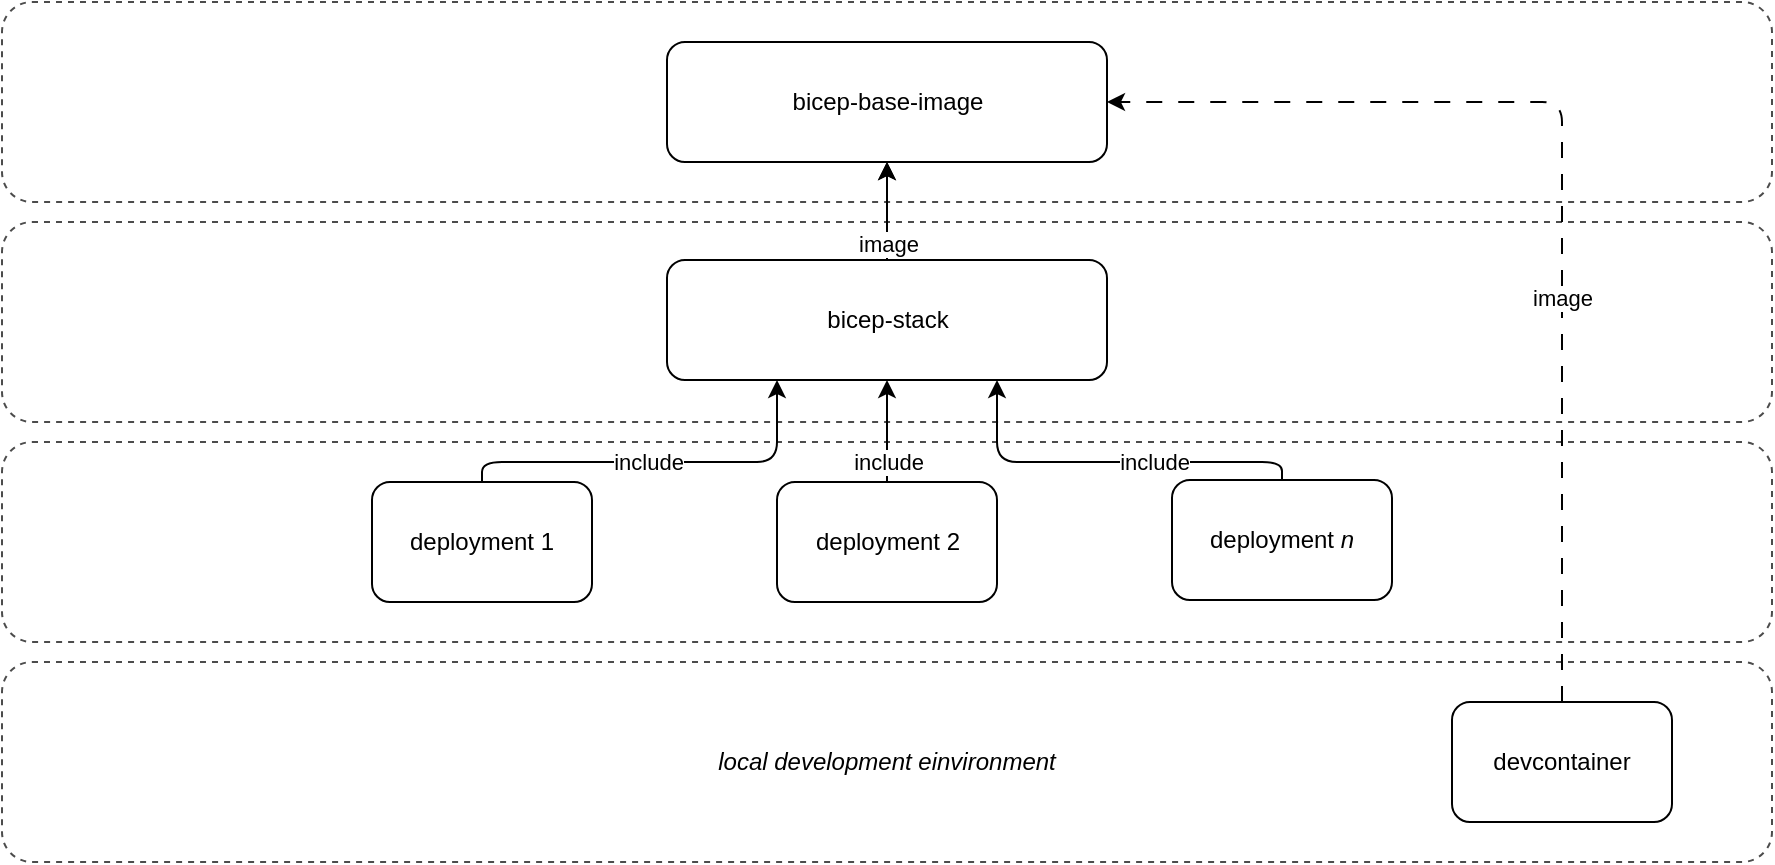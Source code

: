 <mxfile version="27.1.6" pages="3">
  <diagram id="INa1oeCGx6IkDpZqn9pY" name="stack">
    <mxGraphModel dx="3009" dy="1163" grid="1" gridSize="10" guides="1" tooltips="1" connect="1" arrows="1" fold="1" page="1" pageScale="1" pageWidth="827" pageHeight="1169" math="0" shadow="0">
      <root>
        <mxCell id="0" />
        <mxCell id="1" parent="0" />
        <mxCell id="K7j2yBrOEj_I1zInGum3-3" value="" style="edgeStyle=orthogonalEdgeStyle;rounded=0;orthogonalLoop=1;jettySize=auto;html=1;" edge="1" parent="1" source="fan_LsCEkvDjQkuRT088-3" target="fan_LsCEkvDjQkuRT088-1">
          <mxGeometry relative="1" as="geometry" />
        </mxCell>
        <mxCell id="Is1GMU5wEq7POQT0-QTG-9" value="&lt;i&gt;local development einvironment&lt;/i&gt;" style="rounded=1;whiteSpace=wrap;html=1;fillColor=none;dashed=1;opacity=70;" parent="1" vertex="1">
          <mxGeometry x="-145" y="410" width="885" height="100" as="geometry" />
        </mxCell>
        <mxCell id="Is1GMU5wEq7POQT0-QTG-6" value="" style="rounded=1;whiteSpace=wrap;html=1;fillColor=none;dashed=1;opacity=70;" parent="1" vertex="1">
          <mxGeometry x="-145" y="80" width="885" height="100" as="geometry" />
        </mxCell>
        <mxCell id="Is1GMU5wEq7POQT0-QTG-7" value="" style="rounded=1;whiteSpace=wrap;html=1;fillColor=none;dashed=1;opacity=70;" parent="1" vertex="1">
          <mxGeometry x="-145" y="190" width="885" height="100" as="geometry" />
        </mxCell>
        <mxCell id="Is1GMU5wEq7POQT0-QTG-8" value="" style="rounded=1;whiteSpace=wrap;html=1;fillColor=none;dashed=1;opacity=70;" parent="1" vertex="1">
          <mxGeometry x="-145" y="300" width="885" height="100" as="geometry" />
        </mxCell>
        <mxCell id="fan_LsCEkvDjQkuRT088-1" value="bicep-base-image" style="rounded=1;whiteSpace=wrap;html=1;" parent="1" vertex="1">
          <mxGeometry x="187.5" y="100" width="220" height="60" as="geometry" />
        </mxCell>
        <mxCell id="fan_LsCEkvDjQkuRT088-2" value="" style="shape=image;verticalLabelPosition=bottom;labelBackgroundColor=default;verticalAlign=top;aspect=fixed;imageAspect=0;image=https://static-00.iconduck.com/assets.00/docker-icon-1024x876-69aqwp3k.png;" parent="1" vertex="1">
          <mxGeometry x="-115.08" y="104.26" width="60.16" height="51.47" as="geometry" />
        </mxCell>
        <mxCell id="nk_0Vmsc4UEk0oq6CmW--5" value="" style="edgeStyle=orthogonalEdgeStyle;rounded=0;orthogonalLoop=1;jettySize=auto;html=1;" parent="1" source="fan_LsCEkvDjQkuRT088-3" target="fan_LsCEkvDjQkuRT088-1" edge="1">
          <mxGeometry relative="1" as="geometry" />
        </mxCell>
        <mxCell id="fgeE1z4mcF0riqID_mbg-6" value="image" style="edgeLabel;html=1;align=center;verticalAlign=middle;resizable=0;points=[];labelBackgroundColor=default;fontFamily=Helvetica;fontSize=11;fontColor=default;fillColor=none;gradientColor=none;" parent="nk_0Vmsc4UEk0oq6CmW--5" vertex="1" connectable="0">
          <mxGeometry x="0.01" y="-1" relative="1" as="geometry">
            <mxPoint x="-1" y="16" as="offset" />
          </mxGeometry>
        </mxCell>
        <mxCell id="fan_LsCEkvDjQkuRT088-3" value="bicep-stack" style="rounded=1;whiteSpace=wrap;html=1;" parent="1" vertex="1">
          <mxGeometry x="187.5" y="209" width="220" height="60" as="geometry" />
        </mxCell>
        <mxCell id="nk_0Vmsc4UEk0oq6CmW--1" value="" style="shape=image;verticalLabelPosition=bottom;labelBackgroundColor=default;verticalAlign=top;aspect=fixed;imageAspect=0;image=https://gitlab.com/uploads/-/system/project/avatar/30472118/logo-extra-whitespace.png;" parent="1" vertex="1">
          <mxGeometry x="-117.5" y="206.5" width="65" height="65" as="geometry" />
        </mxCell>
        <mxCell id="nk_0Vmsc4UEk0oq6CmW--14" style="edgeStyle=orthogonalEdgeStyle;rounded=1;orthogonalLoop=1;jettySize=auto;html=1;entryX=0.25;entryY=1;entryDx=0;entryDy=0;strokeColor=default;curved=0;" parent="1" source="nk_0Vmsc4UEk0oq6CmW--6" target="fan_LsCEkvDjQkuRT088-3" edge="1">
          <mxGeometry relative="1" as="geometry">
            <Array as="points">
              <mxPoint x="95" y="310" />
              <mxPoint x="243" y="310" />
            </Array>
          </mxGeometry>
        </mxCell>
        <mxCell id="fgeE1z4mcF0riqID_mbg-4" value="include" style="edgeLabel;html=1;align=center;verticalAlign=middle;resizable=0;points=[];" parent="nk_0Vmsc4UEk0oq6CmW--14" vertex="1" connectable="0">
          <mxGeometry x="-0.061" relative="1" as="geometry">
            <mxPoint as="offset" />
          </mxGeometry>
        </mxCell>
        <mxCell id="nk_0Vmsc4UEk0oq6CmW--6" value="deployment 1" style="rounded=1;whiteSpace=wrap;html=1;" parent="1" vertex="1">
          <mxGeometry x="40" y="320" width="110" height="60" as="geometry" />
        </mxCell>
        <mxCell id="nk_0Vmsc4UEk0oq6CmW--15" style="edgeStyle=orthogonalEdgeStyle;rounded=1;orthogonalLoop=1;jettySize=auto;html=1;entryX=0.5;entryY=1;entryDx=0;entryDy=0;strokeColor=default;curved=0;" parent="1" source="nk_0Vmsc4UEk0oq6CmW--9" target="fan_LsCEkvDjQkuRT088-3" edge="1">
          <mxGeometry relative="1" as="geometry" />
        </mxCell>
        <mxCell id="fgeE1z4mcF0riqID_mbg-3" value="include" style="edgeLabel;html=1;align=center;verticalAlign=middle;resizable=0;points=[];" parent="nk_0Vmsc4UEk0oq6CmW--15" vertex="1" connectable="0">
          <mxGeometry x="0.065" y="-1" relative="1" as="geometry">
            <mxPoint x="-1" y="17" as="offset" />
          </mxGeometry>
        </mxCell>
        <mxCell id="nk_0Vmsc4UEk0oq6CmW--9" value="deployment 2" style="rounded=1;whiteSpace=wrap;html=1;" parent="1" vertex="1">
          <mxGeometry x="242.5" y="320" width="110" height="60" as="geometry" />
        </mxCell>
        <mxCell id="nk_0Vmsc4UEk0oq6CmW--13" style="edgeStyle=orthogonalEdgeStyle;rounded=1;orthogonalLoop=1;jettySize=auto;html=1;entryX=0.75;entryY=1;entryDx=0;entryDy=0;strokeColor=default;curved=0;" parent="1" source="nk_0Vmsc4UEk0oq6CmW--11" target="fan_LsCEkvDjQkuRT088-3" edge="1">
          <mxGeometry relative="1" as="geometry">
            <Array as="points">
              <mxPoint x="495" y="310" />
              <mxPoint x="353" y="310" />
            </Array>
          </mxGeometry>
        </mxCell>
        <mxCell id="fgeE1z4mcF0riqID_mbg-5" value="include" style="edgeLabel;html=1;align=center;verticalAlign=middle;resizable=0;points=[];" parent="nk_0Vmsc4UEk0oq6CmW--13" vertex="1" connectable="0">
          <mxGeometry x="-0.242" relative="1" as="geometry">
            <mxPoint as="offset" />
          </mxGeometry>
        </mxCell>
        <mxCell id="nk_0Vmsc4UEk0oq6CmW--11" value="deployment &lt;i&gt;n&lt;/i&gt;" style="rounded=1;whiteSpace=wrap;html=1;" parent="1" vertex="1">
          <mxGeometry x="440" y="319" width="110" height="60" as="geometry" />
        </mxCell>
        <mxCell id="Is1GMU5wEq7POQT0-QTG-1" value="" style="shape=image;verticalLabelPosition=bottom;labelBackgroundColor=default;verticalAlign=top;aspect=fixed;imageAspect=0;image=https://upload.wikimedia.org/wikipedia/commons/thumb/9/9a/Visual_Studio_Code_1.35_icon.svg/2048px-Visual_Studio_Code_1.35_icon.svg.png;" parent="1" vertex="1">
          <mxGeometry x="-105.0" y="440" width="40" height="40" as="geometry" />
        </mxCell>
        <mxCell id="Is1GMU5wEq7POQT0-QTG-3" style="edgeStyle=orthogonalEdgeStyle;rounded=1;orthogonalLoop=1;jettySize=auto;html=1;entryX=1;entryY=0.5;entryDx=0;entryDy=0;curved=0;exitX=0.5;exitY=0;exitDx=0;exitDy=0;dashed=1;dashPattern=8 8;" parent="1" source="Is1GMU5wEq7POQT0-QTG-2" target="fan_LsCEkvDjQkuRT088-1" edge="1">
          <mxGeometry relative="1" as="geometry" />
        </mxCell>
        <mxCell id="Is1GMU5wEq7POQT0-QTG-5" value="image" style="edgeLabel;html=1;align=center;verticalAlign=middle;resizable=0;points=[];" parent="Is1GMU5wEq7POQT0-QTG-3" vertex="1" connectable="0">
          <mxGeometry x="-0.244" y="-2" relative="1" as="geometry">
            <mxPoint x="-2" y="-3" as="offset" />
          </mxGeometry>
        </mxCell>
        <mxCell id="Is1GMU5wEq7POQT0-QTG-2" value="devcontainer" style="rounded=1;whiteSpace=wrap;html=1;" parent="1" vertex="1">
          <mxGeometry x="580" y="430" width="110" height="60" as="geometry" />
        </mxCell>
        <mxCell id="K7j2yBrOEj_I1zInGum3-1" value="" style="shape=image;verticalLabelPosition=bottom;labelBackgroundColor=default;verticalAlign=top;aspect=fixed;imageAspect=0;image=https://gitlab.com/uploads/-/system/project/avatar/30472118/logo-extra-whitespace.png;" vertex="1" parent="1">
          <mxGeometry x="-117.5" y="316.5" width="65" height="65" as="geometry" />
        </mxCell>
      </root>
    </mxGraphModel>
  </diagram>
  <diagram name="pipeline" id="oBOJPI8WT5u1TvHsaGbR">
    <mxGraphModel dx="1418" dy="756" grid="1" gridSize="10" guides="1" tooltips="1" connect="1" arrows="1" fold="1" page="1" pageScale="1" pageWidth="827" pageHeight="1169" math="0" shadow="0">
      <root>
        <mxCell id="0" />
        <mxCell id="1" parent="0" />
        <mxCell id="hW8EgmJHF-hAIjpgLk11-3" value="" style="rounded=1;whiteSpace=wrap;html=1;arcSize=12;" parent="1" vertex="1">
          <mxGeometry x="260" y="50" width="490" height="210" as="geometry" />
        </mxCell>
        <mxCell id="6" value="" style="rounded=1;whiteSpace=wrap;html=1;dashed=1;" parent="1" vertex="1">
          <mxGeometry x="395" y="60" width="120" height="190" as="geometry" />
        </mxCell>
        <mxCell id="hW8EgmJHF-hAIjpgLk11-25" value="" style="rounded=1;whiteSpace=wrap;html=1;dashed=1;" parent="1" vertex="1">
          <mxGeometry x="270" y="60" width="120" height="190" as="geometry" />
        </mxCell>
        <mxCell id="hW8EgmJHF-hAIjpgLk11-20" value="" style="rounded=1;whiteSpace=wrap;html=1;dashed=1;arcSize=8;" parent="1" vertex="1">
          <mxGeometry x="520" y="60" width="220" height="190" as="geometry" />
        </mxCell>
        <mxCell id="hW8EgmJHF-hAIjpgLk11-11" style="edgeStyle=orthogonalEdgeStyle;rounded=0;orthogonalLoop=1;jettySize=auto;html=1;endArrow=blockThin;endFill=1;" parent="1" source="UeYxYK3Cn5XbAIOpTatN-2" target="hW8EgmJHF-hAIjpgLk11-7" edge="1">
          <mxGeometry relative="1" as="geometry" />
        </mxCell>
        <mxCell id="UeYxYK3Cn5XbAIOpTatN-2" value="" style="shape=image;verticalLabelPosition=bottom;labelBackgroundColor=default;verticalAlign=top;aspect=fixed;imageAspect=0;image=https://gitlab.com/uploads/-/system/project/avatar/30472118/logo-extra-whitespace.png;" parent="1" vertex="1">
          <mxGeometry x="30" y="160" width="50" height="50" as="geometry" />
        </mxCell>
        <mxCell id="gM9HhOSeEY18I6hsgLa_-3" value="" style="shape=image;verticalLabelPosition=bottom;labelBackgroundColor=default;verticalAlign=top;aspect=fixed;imageAspect=0;image=https://upload.wikimedia.org/wikipedia/commons/thumb/f/fa/Microsoft_Azure.svg/2048px-Microsoft_Azure.svg.png;" parent="1" vertex="1">
          <mxGeometry x="890" y="160" width="50" height="50" as="geometry" />
        </mxCell>
        <mxCell id="hW8EgmJHF-hAIjpgLk11-1" style="edgeStyle=orthogonalEdgeStyle;rounded=0;orthogonalLoop=1;jettySize=auto;html=1;endArrow=blockThin;endFill=1;exitX=0.5;exitY=0;exitDx=0;exitDy=0;" parent="1" source="YW1inPbLGPEtHc-UeUeM-15" target="UeYxYK3Cn5XbAIOpTatN-2" edge="1">
          <mxGeometry relative="1" as="geometry" />
        </mxCell>
        <mxCell id="hW8EgmJHF-hAIjpgLk11-2" value="Push &lt;br&gt;Bicep &lt;br&gt;Code" style="edgeLabel;html=1;align=center;verticalAlign=middle;resizable=0;points=[];" parent="hW8EgmJHF-hAIjpgLk11-1" connectable="0" vertex="1">
          <mxGeometry x="0.084" y="1" relative="1" as="geometry">
            <mxPoint as="offset" />
          </mxGeometry>
        </mxCell>
        <mxCell id="Hc-8KjNSSpe0YUT5cz_B-1" value="Developer" style="shape=umlActor;verticalLabelPosition=bottom;verticalAlign=top;html=1;outlineConnect=0;" parent="1" vertex="1">
          <mxGeometry x="45" y="410" width="20" height="40" as="geometry" />
        </mxCell>
        <mxCell id="hW8EgmJHF-hAIjpgLk11-21" style="edgeStyle=orthogonalEdgeStyle;rounded=0;orthogonalLoop=1;jettySize=auto;html=1;endArrow=blockThin;endFill=1;" parent="1" source="hW8EgmJHF-hAIjpgLk11-7" target="2" edge="1">
          <mxGeometry relative="1" as="geometry" />
        </mxCell>
        <mxCell id="hW8EgmJHF-hAIjpgLk11-7" value="bicep-lint" style="rounded=1;whiteSpace=wrap;html=1;" parent="1" vertex="1">
          <mxGeometry x="290" y="170" width="80" height="30" as="geometry" />
        </mxCell>
        <mxCell id="hW8EgmJHF-hAIjpgLk11-8" value="bicep-build" style="rounded=1;whiteSpace=wrap;html=1;" parent="1" vertex="1">
          <mxGeometry x="290" y="209" width="80" height="30" as="geometry" />
        </mxCell>
        <mxCell id="hW8EgmJHF-hAIjpgLk11-23" style="edgeStyle=orthogonalEdgeStyle;rounded=0;orthogonalLoop=1;jettySize=auto;html=1;entryX=0;entryY=0.5;entryDx=0;entryDy=0;endArrow=blockThin;endFill=1;" parent="1" source="hW8EgmJHF-hAIjpgLk11-9" target="hW8EgmJHF-hAIjpgLk11-10" edge="1">
          <mxGeometry relative="1" as="geometry" />
        </mxCell>
        <mxCell id="hW8EgmJHF-hAIjpgLk11-9" value="deploy-test" style="rounded=1;whiteSpace=wrap;html=1;" parent="1" vertex="1">
          <mxGeometry x="537.68" y="170" width="80" height="30" as="geometry" />
        </mxCell>
        <mxCell id="hW8EgmJHF-hAIjpgLk11-24" style="edgeStyle=orthogonalEdgeStyle;rounded=0;orthogonalLoop=1;jettySize=auto;html=1;entryX=0;entryY=0.5;entryDx=0;entryDy=0;endArrow=blockThin;endFill=1;" parent="1" source="hW8EgmJHF-hAIjpgLk11-10" target="gM9HhOSeEY18I6hsgLa_-3" edge="1">
          <mxGeometry relative="1" as="geometry" />
        </mxCell>
        <mxCell id="hW8EgmJHF-hAIjpgLk11-10" value="deploy-prod" style="rounded=1;whiteSpace=wrap;html=1;" parent="1" vertex="1">
          <mxGeometry x="650" y="170" width="80" height="30" as="geometry" />
        </mxCell>
        <mxCell id="UeYxYK3Cn5XbAIOpTatN-1" value="Bicep" style="shape=image;verticalLabelPosition=bottom;labelBackgroundColor=default;verticalAlign=top;aspect=fixed;imageAspect=0;image=https://gitlab.com/uploads/-/system/project/avatar/57801916/bicep-logo.png;" parent="1" vertex="1">
          <mxGeometry x="315" y="75" width="30" height="30" as="geometry" />
        </mxCell>
        <mxCell id="hW8EgmJHF-hAIjpgLk11-12" value="&lt;div&gt;.....&lt;/div&gt;&lt;div&gt;&lt;span style=&quot;background-color: transparent; color: light-dark(rgb(0, 0, 0), rgb(255, 255, 255));&quot;&gt;.....&lt;/span&gt;&lt;/div&gt;&lt;div&gt;&lt;span style=&quot;background-color: transparent; color: light-dark(rgb(0, 0, 0), rgb(255, 255, 255));&quot;&gt;.....&lt;/span&gt;&lt;/div&gt;" style="whiteSpace=wrap;html=1;shape=mxgraph.basic.document;verticalAlign=middle;spacing=2;fontSize=8;" parent="1" vertex="1">
          <mxGeometry x="140" y="100" width="30" height="47.5" as="geometry" />
        </mxCell>
        <mxCell id="hW8EgmJHF-hAIjpgLk11-13" value="bicep.gitlab-ci.yml" style="text;html=1;align=center;verticalAlign=middle;resizable=0;points=[];autosize=1;strokeColor=none;fillColor=none;" parent="1" vertex="1">
          <mxGeometry x="100" y="150" width="120" height="30" as="geometry" />
        </mxCell>
        <mxCell id="hW8EgmJHF-hAIjpgLk11-16" value="Azure PowerShell" style="shape=image;verticalLabelPosition=bottom;labelBackgroundColor=default;verticalAlign=top;aspect=fixed;imageAspect=0;image=https://cdn.iconscout.com/icon/free/png-256/free-powershell-logo-icon-download-in-svg-png-gif-file-formats--technology-social-media-company-brand-vol-5-pack-logos-icons-2945093.png;" parent="1" vertex="1">
          <mxGeometry x="615" y="75" width="30" height="30" as="geometry" />
        </mxCell>
        <mxCell id="hW8EgmJHF-hAIjpgLk11-17" value="Build" style="text;html=1;align=center;verticalAlign=middle;resizable=0;points=[];autosize=1;strokeColor=none;fillColor=none;" parent="1" vertex="1">
          <mxGeometry x="305" y="140" width="50" height="30" as="geometry" />
        </mxCell>
        <mxCell id="hW8EgmJHF-hAIjpgLk11-19" value="Deploy" style="text;html=1;align=center;verticalAlign=middle;resizable=0;points=[];autosize=1;strokeColor=none;fillColor=none;" parent="1" vertex="1">
          <mxGeometry x="602.68" y="140" width="60" height="30" as="geometry" />
        </mxCell>
        <mxCell id="12" value="" style="edgeStyle=none;html=1;startArrow=blockThin;startFill=1;endArrow=blockThin;endFill=1;" parent="1" source="hW8EgmJHF-hAIjpgLk11-26" target="hW8EgmJHF-hAIjpgLk11-3" edge="1">
          <mxGeometry relative="1" as="geometry" />
        </mxCell>
        <mxCell id="hW8EgmJHF-hAIjpgLk11-26" value="Shared/Specific Runner&#xa;(Docker Executor)" style="shape=image;verticalLabelPosition=bottom;labelBackgroundColor=default;verticalAlign=top;aspect=fixed;imageAspect=0;image=https://gitlab.com/uploads/-/system/project/avatar/30472118/logo-extra-whitespace.png;" parent="1" vertex="1">
          <mxGeometry x="480.0" y="350.5" width="50" height="50" as="geometry" />
        </mxCell>
        <mxCell id="hW8EgmJHF-hAIjpgLk11-32" value="" style="shape=cylinder3;whiteSpace=wrap;html=1;boundedLbl=1;backgroundOutline=1;size=6;" parent="1" vertex="1">
          <mxGeometry x="674.52" y="358" width="30.97" height="35" as="geometry" />
        </mxCell>
        <mxCell id="hW8EgmJHF-hAIjpgLk11-33" value="Bicep Base Image&lt;div&gt;(Docker Registry)&lt;/div&gt;" style="text;html=1;align=center;verticalAlign=middle;resizable=0;points=[];autosize=1;strokeColor=none;fillColor=none;" parent="1" vertex="1">
          <mxGeometry x="630" y="400.5" width="120" height="40" as="geometry" />
        </mxCell>
        <mxCell id="hW8EgmJHF-hAIjpgLk11-34" style="edgeStyle=orthogonalEdgeStyle;rounded=0;orthogonalLoop=1;jettySize=auto;html=1;dashed=1;endArrow=openThin;endFill=0;" parent="1" source="hW8EgmJHF-hAIjpgLk11-32" target="hW8EgmJHF-hAIjpgLk11-26" edge="1">
          <mxGeometry relative="1" as="geometry" />
        </mxCell>
        <mxCell id="hW8EgmJHF-hAIjpgLk11-6" value="" style="shape=image;verticalLabelPosition=bottom;labelBackgroundColor=default;verticalAlign=top;aspect=fixed;imageAspect=0;image=https://static-00.iconduck.com/assets.00/docker-icon-1024x876-69aqwp3k.png;" parent="1" vertex="1">
          <mxGeometry x="676.6" y="320" width="26.8" height="22.93" as="geometry" />
        </mxCell>
        <mxCell id="4" value="" style="edgeStyle=none;html=1;endArrow=blockThin;endFill=1;" parent="1" source="2" target="hW8EgmJHF-hAIjpgLk11-9" edge="1">
          <mxGeometry relative="1" as="geometry" />
        </mxCell>
        <mxCell id="2" value="validate-test" style="rounded=1;whiteSpace=wrap;html=1;" parent="1" vertex="1">
          <mxGeometry x="415" y="170" width="80" height="30" as="geometry" />
        </mxCell>
        <mxCell id="3" value="validate-prod" style="rounded=1;whiteSpace=wrap;html=1;" parent="1" vertex="1">
          <mxGeometry x="415" y="209" width="80" height="30" as="geometry" />
        </mxCell>
        <mxCell id="7" value="Build" style="text;html=1;align=center;verticalAlign=middle;resizable=0;points=[];autosize=1;strokeColor=none;fillColor=none;" parent="1" vertex="1">
          <mxGeometry x="430" y="140" width="50" height="30" as="geometry" />
        </mxCell>
        <mxCell id="11" value="Azure PowerShell" style="shape=image;verticalLabelPosition=bottom;labelBackgroundColor=default;verticalAlign=top;aspect=fixed;imageAspect=0;image=https://cdn.iconscout.com/icon/free/png-256/free-powershell-logo-icon-download-in-svg-png-gif-file-formats--technology-social-media-company-brand-vol-5-pack-logos-icons-2945093.png;" parent="1" vertex="1">
          <mxGeometry x="440" y="75" width="30" height="30" as="geometry" />
        </mxCell>
        <mxCell id="tEXlzktsmgSkOuah6m90-12" value="Trigger Pipeline&lt;div&gt;by Rules&lt;/div&gt;" style="text;html=1;align=center;verticalAlign=middle;resizable=0;points=[];autosize=1;strokeColor=none;fillColor=none;" parent="1" vertex="1">
          <mxGeometry x="100" y="190" width="110" height="40" as="geometry" />
        </mxCell>
        <mxCell id="YW1inPbLGPEtHc-UeUeM-15" value="" style="shape=image;verticalLabelPosition=bottom;labelBackgroundColor=default;verticalAlign=top;aspect=fixed;imageAspect=0;image=https://upload.wikimedia.org/wikipedia/commons/thumb/9/9a/Visual_Studio_Code_1.35_icon.svg/2048px-Visual_Studio_Code_1.35_icon.svg.png;" parent="1" vertex="1">
          <mxGeometry x="35" y="355.5" width="40" height="40" as="geometry" />
        </mxCell>
      </root>
    </mxGraphModel>
  </diagram>
  <diagram id="PpB4xPp_ZHeArdvKEWPs" name="avatar">
    <mxGraphModel dx="1418" dy="756" grid="1" gridSize="10" guides="1" tooltips="1" connect="1" arrows="1" fold="1" page="1" pageScale="1" pageWidth="827" pageHeight="1169" math="0" shadow="0">
      <root>
        <mxCell id="0" />
        <mxCell id="1" parent="0" />
        <mxCell id="Fjegqa2-53YeGbkJGSsm-1" value="" style="shape=image;verticalLabelPosition=bottom;labelBackgroundColor=default;verticalAlign=top;aspect=fixed;imageAspect=0;image=https://gitlab.com/uploads/-/system/project/avatar/57801916/bicep-logo.png;" parent="1" vertex="1">
          <mxGeometry x="350" y="345" width="50" height="50" as="geometry" />
        </mxCell>
        <mxCell id="T8laGl2IbO7112Dmj8nN-7" style="edgeStyle=orthogonalEdgeStyle;rounded=1;orthogonalLoop=1;jettySize=auto;html=1;exitX=1;exitY=0.5;exitDx=0;exitDy=0;curved=0;" parent="1" source="0FG9KZWAAc-MZkTY_U2P-1" target="T8laGl2IbO7112Dmj8nN-1" edge="1">
          <mxGeometry relative="1" as="geometry" />
        </mxCell>
        <mxCell id="0FG9KZWAAc-MZkTY_U2P-1" value="" style="shape=image;verticalLabelPosition=bottom;labelBackgroundColor=default;verticalAlign=top;aspect=fixed;imageAspect=0;image=https://cdn.iconscout.com/icon/free/png-256/free-powershell-logo-icon-download-in-svg-png-gif-file-formats--technology-social-media-company-brand-vol-5-pack-logos-icons-2945093.png;" parent="1" vertex="1">
          <mxGeometry x="414" y="290" width="50" height="50" as="geometry" />
        </mxCell>
        <mxCell id="T8laGl2IbO7112Dmj8nN-8" style="edgeStyle=orthogonalEdgeStyle;rounded=1;orthogonalLoop=1;jettySize=auto;html=1;entryX=1;entryY=0.5;entryDx=0;entryDy=0;exitX=0.5;exitY=1;exitDx=0;exitDy=0;curved=0;" parent="1" source="T8laGl2IbO7112Dmj8nN-1" target="KbPCeMhCeb5rMqeu3ku6-1" edge="1">
          <mxGeometry relative="1" as="geometry" />
        </mxCell>
        <mxCell id="T8laGl2IbO7112Dmj8nN-1" value="" style="shape=image;verticalLabelPosition=bottom;labelBackgroundColor=default;verticalAlign=top;aspect=fixed;imageAspect=0;image=https://gitlab.com/uploads/-/system/project/avatar/30472118/logo-extra-whitespace.png;clipPath=inset(10% 7.67% 12.33% 8%);" parent="1" vertex="1">
          <mxGeometry x="464" y="339.74" width="60" height="55.257" as="geometry" />
        </mxCell>
        <mxCell id="T8laGl2IbO7112Dmj8nN-6" style="edgeStyle=orthogonalEdgeStyle;rounded=1;orthogonalLoop=1;jettySize=auto;html=1;entryX=0.012;entryY=0.574;entryDx=0;entryDy=0;entryPerimeter=0;curved=0;exitX=0.5;exitY=0;exitDx=0;exitDy=0;" parent="1" source="Fjegqa2-53YeGbkJGSsm-1" target="0FG9KZWAAc-MZkTY_U2P-1" edge="1">
          <mxGeometry relative="1" as="geometry" />
        </mxCell>
        <mxCell id="KbPCeMhCeb5rMqeu3ku6-2" style="edgeStyle=orthogonalEdgeStyle;rounded=1;orthogonalLoop=1;jettySize=auto;html=1;entryX=0.5;entryY=1;entryDx=0;entryDy=0;curved=0;" parent="1" source="KbPCeMhCeb5rMqeu3ku6-1" target="Fjegqa2-53YeGbkJGSsm-1" edge="1">
          <mxGeometry relative="1" as="geometry" />
        </mxCell>
        <mxCell id="KbPCeMhCeb5rMqeu3ku6-1" value="" style="shape=image;verticalLabelPosition=bottom;labelBackgroundColor=default;verticalAlign=top;aspect=fixed;imageAspect=0;image=https://upload.wikimedia.org/wikipedia/commons/thumb/9/9a/Visual_Studio_Code_1.35_icon.svg/2048px-Visual_Studio_Code_1.35_icon.svg.png;" parent="1" vertex="1">
          <mxGeometry x="419" y="410" width="40" height="40" as="geometry" />
        </mxCell>
      </root>
    </mxGraphModel>
  </diagram>
</mxfile>
